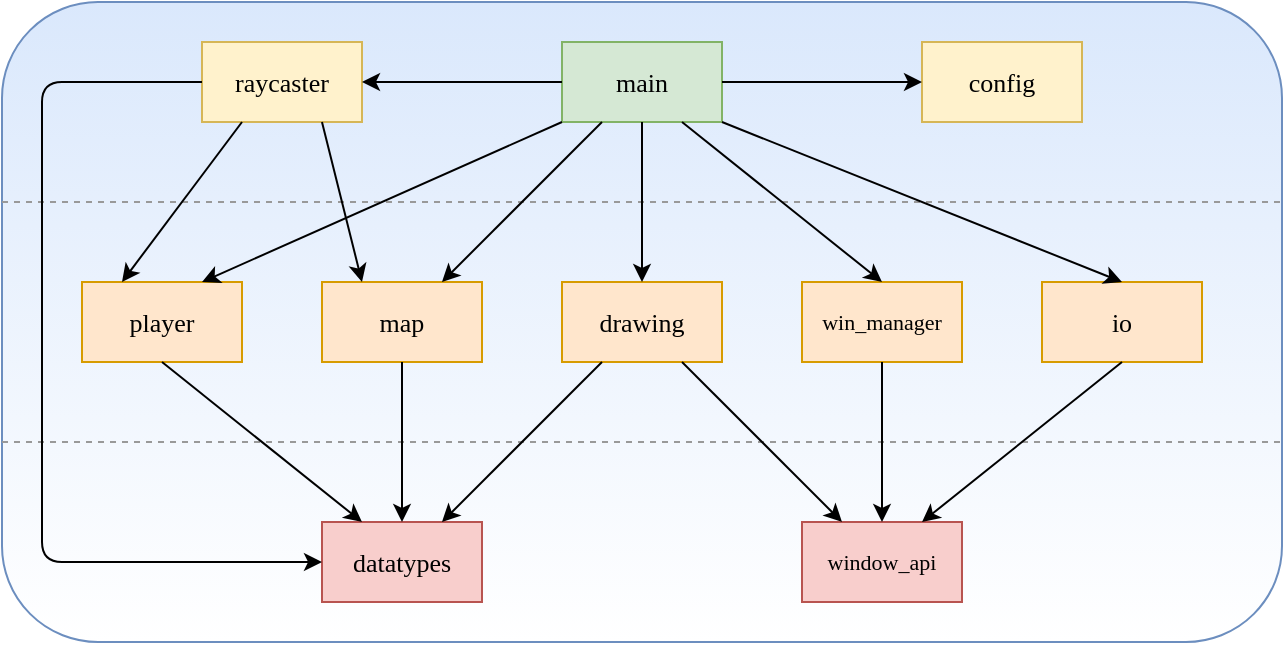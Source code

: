 <mxfile version="14.9.5" type="device"><diagram id="RFimNdQE8hmSOkqiDWJY" name="Page-1"><mxGraphModel dx="813" dy="462" grid="1" gridSize="10" guides="1" tooltips="1" connect="1" arrows="1" fold="1" page="1" pageScale="1" pageWidth="850" pageHeight="1100" math="0" shadow="0"><root><mxCell id="0"/><mxCell id="1" parent="0"/><mxCell id="OEwyxL7L44ByaH0k32mu-97" value="" style="rounded=1;whiteSpace=wrap;html=1;fontFamily=Lucida Console;fontSize=11;strokeColor=#6c8ebf;strokeWidth=1;fillColor=#dae8fc;gradientColor=#ffffff;" vertex="1" parent="1"><mxGeometry x="40" y="460" width="640" height="320" as="geometry"/></mxCell><mxCell id="OEwyxL7L44ByaH0k32mu-85" value="" style="endArrow=none;dashed=1;html=1;fontFamily=Lucida Console;fontSize=13;strokeColor=#999999;" edge="1" parent="1"><mxGeometry width="50" height="50" relative="1" as="geometry"><mxPoint x="40" y="560" as="sourcePoint"/><mxPoint x="680" y="560" as="targetPoint"/></mxGeometry></mxCell><mxCell id="OEwyxL7L44ByaH0k32mu-86" value="" style="endArrow=none;dashed=1;html=1;fontFamily=Lucida Console;fontSize=13;strokeColor=#999999;" edge="1" parent="1"><mxGeometry width="50" height="50" relative="1" as="geometry"><mxPoint x="40" y="680" as="sourcePoint"/><mxPoint x="680" y="680" as="targetPoint"/></mxGeometry></mxCell><mxCell id="OEwyxL7L44ByaH0k32mu-47" value="config" style="rounded=0;whiteSpace=wrap;html=1;fontFamily=Lucida Console;fontSize=13;fillColor=#fff2cc;strokeColor=#d6b656;" vertex="1" parent="1"><mxGeometry x="500" y="480" width="80" height="40" as="geometry"/></mxCell><mxCell id="OEwyxL7L44ByaH0k32mu-48" value="main" style="rounded=0;whiteSpace=wrap;html=1;fontFamily=Lucida Console;fontSize=13;fillColor=#d5e8d4;strokeColor=#82b366;" vertex="1" parent="1"><mxGeometry x="320" y="480" width="80" height="40" as="geometry"/></mxCell><mxCell id="OEwyxL7L44ByaH0k32mu-49" value="window_api" style="rounded=0;whiteSpace=wrap;html=1;fontFamily=Lucida Console;fontSize=11;fillColor=#f8cecc;strokeColor=#b85450;" vertex="1" parent="1"><mxGeometry x="440" y="720" width="80" height="40" as="geometry"/></mxCell><mxCell id="OEwyxL7L44ByaH0k32mu-50" value="player" style="rounded=0;whiteSpace=wrap;html=1;fontFamily=Lucida Console;fontSize=13;fillColor=#ffe6cc;strokeColor=#d79b00;" vertex="1" parent="1"><mxGeometry x="80" y="600" width="80" height="40" as="geometry"/></mxCell><mxCell id="OEwyxL7L44ByaH0k32mu-51" value="datatypes" style="rounded=0;whiteSpace=wrap;html=1;fontFamily=Lucida Console;fontSize=13;fillColor=#f8cecc;strokeColor=#b85450;" vertex="1" parent="1"><mxGeometry x="200" y="720" width="80" height="40" as="geometry"/></mxCell><mxCell id="OEwyxL7L44ByaH0k32mu-53" value="" style="endArrow=classic;html=1;fontFamily=Lucida Console;fontSize=13;exitX=1;exitY=0.5;exitDx=0;exitDy=0;entryX=0;entryY=0.5;entryDx=0;entryDy=0;" edge="1" parent="1" source="OEwyxL7L44ByaH0k32mu-48" target="OEwyxL7L44ByaH0k32mu-47"><mxGeometry width="50" height="50" relative="1" as="geometry"><mxPoint x="320" y="640" as="sourcePoint"/><mxPoint x="370" y="590" as="targetPoint"/></mxGeometry></mxCell><mxCell id="OEwyxL7L44ByaH0k32mu-54" value="drawing" style="rounded=0;whiteSpace=wrap;html=1;fontFamily=Lucida Console;fontSize=13;fillColor=#ffe6cc;strokeColor=#d79b00;" vertex="1" parent="1"><mxGeometry x="320" y="600" width="80" height="40" as="geometry"/></mxCell><mxCell id="OEwyxL7L44ByaH0k32mu-55" value="" style="endArrow=classic;html=1;fontFamily=Lucida Console;fontSize=13;entryX=0.5;entryY=0;entryDx=0;entryDy=0;exitX=0.5;exitY=1;exitDx=0;exitDy=0;" edge="1" parent="1" source="OEwyxL7L44ByaH0k32mu-48" target="OEwyxL7L44ByaH0k32mu-54"><mxGeometry width="50" height="50" relative="1" as="geometry"><mxPoint x="320" y="530" as="sourcePoint"/><mxPoint x="370" y="480" as="targetPoint"/></mxGeometry></mxCell><mxCell id="OEwyxL7L44ByaH0k32mu-56" value="" style="endArrow=classic;html=1;fontFamily=Lucida Console;fontSize=13;entryX=0.25;entryY=0;entryDx=0;entryDy=0;exitX=0.75;exitY=1;exitDx=0;exitDy=0;" edge="1" parent="1" source="OEwyxL7L44ByaH0k32mu-54" target="OEwyxL7L44ByaH0k32mu-49"><mxGeometry width="50" height="50" relative="1" as="geometry"><mxPoint x="450" y="640" as="sourcePoint"/><mxPoint x="370" y="480" as="targetPoint"/></mxGeometry></mxCell><mxCell id="OEwyxL7L44ByaH0k32mu-57" value="" style="endArrow=classic;html=1;fontFamily=Lucida Console;fontSize=13;entryX=0.75;entryY=0;entryDx=0;entryDy=0;exitX=0.25;exitY=1;exitDx=0;exitDy=0;" edge="1" parent="1" source="OEwyxL7L44ByaH0k32mu-54" target="OEwyxL7L44ByaH0k32mu-51"><mxGeometry width="50" height="50" relative="1" as="geometry"><mxPoint x="470" y="600" as="sourcePoint"/><mxPoint x="370" y="480" as="targetPoint"/></mxGeometry></mxCell><mxCell id="OEwyxL7L44ByaH0k32mu-61" value="" style="endArrow=classic;html=1;fontFamily=Lucida Console;fontSize=13;entryX=0.25;entryY=0;entryDx=0;entryDy=0;exitX=0.5;exitY=1;exitDx=0;exitDy=0;" edge="1" parent="1" source="OEwyxL7L44ByaH0k32mu-50" target="OEwyxL7L44ByaH0k32mu-51"><mxGeometry width="50" height="50" relative="1" as="geometry"><mxPoint x="340" y="590" as="sourcePoint"/><mxPoint x="390" y="540" as="targetPoint"/></mxGeometry></mxCell><mxCell id="OEwyxL7L44ByaH0k32mu-62" value="map" style="rounded=0;whiteSpace=wrap;html=1;fontFamily=Lucida Console;fontSize=13;fillColor=#ffe6cc;strokeColor=#d79b00;" vertex="1" parent="1"><mxGeometry x="200" y="600" width="80" height="40" as="geometry"/></mxCell><mxCell id="OEwyxL7L44ByaH0k32mu-65" value="" style="endArrow=classic;html=1;fontFamily=Lucida Console;fontSize=13;exitX=0.5;exitY=1;exitDx=0;exitDy=0;entryX=0.5;entryY=0;entryDx=0;entryDy=0;" edge="1" parent="1" source="OEwyxL7L44ByaH0k32mu-62" target="OEwyxL7L44ByaH0k32mu-51"><mxGeometry width="50" height="50" relative="1" as="geometry"><mxPoint x="400" y="590" as="sourcePoint"/><mxPoint x="450" y="540" as="targetPoint"/></mxGeometry></mxCell><mxCell id="OEwyxL7L44ByaH0k32mu-68" value="raycaster" style="rounded=0;whiteSpace=wrap;html=1;fontFamily=Lucida Console;fontSize=13;fillColor=#fff2cc;strokeColor=#d6b656;" vertex="1" parent="1"><mxGeometry x="140" y="480" width="80" height="40" as="geometry"/></mxCell><mxCell id="OEwyxL7L44ByaH0k32mu-69" value="" style="endArrow=classic;html=1;fontFamily=Lucida Console;fontSize=13;entryX=1;entryY=0.5;entryDx=0;entryDy=0;exitX=0;exitY=0.5;exitDx=0;exitDy=0;" edge="1" parent="1" source="OEwyxL7L44ByaH0k32mu-48" target="OEwyxL7L44ByaH0k32mu-68"><mxGeometry width="50" height="50" relative="1" as="geometry"><mxPoint x="350" y="540" as="sourcePoint"/><mxPoint x="400" y="490" as="targetPoint"/></mxGeometry></mxCell><mxCell id="OEwyxL7L44ByaH0k32mu-71" value="" style="endArrow=classic;html=1;fontFamily=Lucida Console;fontSize=13;exitX=0.25;exitY=1;exitDx=0;exitDy=0;entryX=0.25;entryY=0;entryDx=0;entryDy=0;" edge="1" parent="1" source="OEwyxL7L44ByaH0k32mu-68" target="OEwyxL7L44ByaH0k32mu-50"><mxGeometry width="50" height="50" relative="1" as="geometry"><mxPoint x="350" y="650" as="sourcePoint"/><mxPoint x="190" y="560" as="targetPoint"/></mxGeometry></mxCell><mxCell id="OEwyxL7L44ByaH0k32mu-72" value="" style="endArrow=classic;html=1;fontFamily=Lucida Console;fontSize=13;exitX=0;exitY=1;exitDx=0;exitDy=0;entryX=0.75;entryY=0;entryDx=0;entryDy=0;" edge="1" parent="1" source="OEwyxL7L44ByaH0k32mu-48" target="OEwyxL7L44ByaH0k32mu-50"><mxGeometry width="50" height="50" relative="1" as="geometry"><mxPoint x="350" y="650" as="sourcePoint"/><mxPoint x="250" y="560" as="targetPoint"/></mxGeometry></mxCell><mxCell id="OEwyxL7L44ByaH0k32mu-79" value="" style="endArrow=classic;html=1;fontFamily=Lucida Console;fontSize=13;exitX=0.75;exitY=1;exitDx=0;exitDy=0;entryX=0.25;entryY=0;entryDx=0;entryDy=0;" edge="1" parent="1" source="OEwyxL7L44ByaH0k32mu-68" target="OEwyxL7L44ByaH0k32mu-62"><mxGeometry width="50" height="50" relative="1" as="geometry"><mxPoint x="350" y="600" as="sourcePoint"/><mxPoint x="400" y="550" as="targetPoint"/></mxGeometry></mxCell><mxCell id="OEwyxL7L44ByaH0k32mu-80" value="" style="endArrow=classic;html=1;fontFamily=Lucida Console;fontSize=13;exitX=0.25;exitY=1;exitDx=0;exitDy=0;entryX=0.75;entryY=0;entryDx=0;entryDy=0;" edge="1" parent="1" source="OEwyxL7L44ByaH0k32mu-48" target="OEwyxL7L44ByaH0k32mu-62"><mxGeometry width="50" height="50" relative="1" as="geometry"><mxPoint x="320" y="600" as="sourcePoint"/><mxPoint x="400" y="550" as="targetPoint"/></mxGeometry></mxCell><mxCell id="OEwyxL7L44ByaH0k32mu-88" value="io" style="rounded=0;whiteSpace=wrap;html=1;fontFamily=Lucida Console;fontSize=13;fillColor=#ffe6cc;strokeColor=#d79b00;" vertex="1" parent="1"><mxGeometry x="560" y="600" width="80" height="40" as="geometry"/></mxCell><mxCell id="OEwyxL7L44ByaH0k32mu-90" value="" style="endArrow=classic;html=1;fontFamily=Lucida Console;fontSize=13;entryX=0.5;entryY=0;entryDx=0;entryDy=0;exitX=1;exitY=1;exitDx=0;exitDy=0;" edge="1" parent="1" source="OEwyxL7L44ByaH0k32mu-48" target="OEwyxL7L44ByaH0k32mu-88"><mxGeometry width="50" height="50" relative="1" as="geometry"><mxPoint x="430" y="520" as="sourcePoint"/><mxPoint x="560" y="600" as="targetPoint"/></mxGeometry></mxCell><mxCell id="OEwyxL7L44ByaH0k32mu-92" value="" style="endArrow=classic;html=1;fontFamily=Lucida Console;fontSize=13;entryX=0.75;entryY=0;entryDx=0;entryDy=0;exitX=0.5;exitY=1;exitDx=0;exitDy=0;" edge="1" parent="1" source="OEwyxL7L44ByaH0k32mu-88" target="OEwyxL7L44ByaH0k32mu-49"><mxGeometry width="50" height="50" relative="1" as="geometry"><mxPoint x="540" y="650" as="sourcePoint"/><mxPoint x="590" y="730" as="targetPoint"/></mxGeometry></mxCell><mxCell id="OEwyxL7L44ByaH0k32mu-93" value="win_manager" style="rounded=0;whiteSpace=wrap;html=1;fontFamily=Lucida Console;fontSize=11;fillColor=#ffe6cc;strokeColor=#d79b00;" vertex="1" parent="1"><mxGeometry x="440" y="600" width="80" height="40" as="geometry"/></mxCell><mxCell id="OEwyxL7L44ByaH0k32mu-94" value="" style="endArrow=classic;html=1;fontFamily=Lucida Console;fontSize=11;exitX=0.75;exitY=1;exitDx=0;exitDy=0;entryX=0.5;entryY=0;entryDx=0;entryDy=0;" edge="1" parent="1" source="OEwyxL7L44ByaH0k32mu-48" target="OEwyxL7L44ByaH0k32mu-93"><mxGeometry width="50" height="50" relative="1" as="geometry"><mxPoint x="400" y="670" as="sourcePoint"/><mxPoint x="450" y="620" as="targetPoint"/></mxGeometry></mxCell><mxCell id="OEwyxL7L44ByaH0k32mu-95" value="" style="endArrow=classic;html=1;fontFamily=Lucida Console;fontSize=11;strokeColor=#000000;entryX=0.5;entryY=0;entryDx=0;entryDy=0;exitX=0.5;exitY=1;exitDx=0;exitDy=0;" edge="1" parent="1" source="OEwyxL7L44ByaH0k32mu-93" target="OEwyxL7L44ByaH0k32mu-49"><mxGeometry width="50" height="50" relative="1" as="geometry"><mxPoint x="420" y="680" as="sourcePoint"/><mxPoint x="470" y="630" as="targetPoint"/></mxGeometry></mxCell><mxCell id="OEwyxL7L44ByaH0k32mu-96" value="" style="endArrow=classic;html=1;fontFamily=Lucida Console;fontSize=11;strokeColor=#000000;exitX=0;exitY=0.5;exitDx=0;exitDy=0;entryX=0;entryY=0.5;entryDx=0;entryDy=0;" edge="1" parent="1" source="OEwyxL7L44ByaH0k32mu-68" target="OEwyxL7L44ByaH0k32mu-51"><mxGeometry width="50" height="50" relative="1" as="geometry"><mxPoint x="350" y="680" as="sourcePoint"/><mxPoint x="400" y="630" as="targetPoint"/><Array as="points"><mxPoint x="60" y="500"/><mxPoint x="60" y="740"/></Array></mxGeometry></mxCell></root></mxGraphModel></diagram></mxfile>